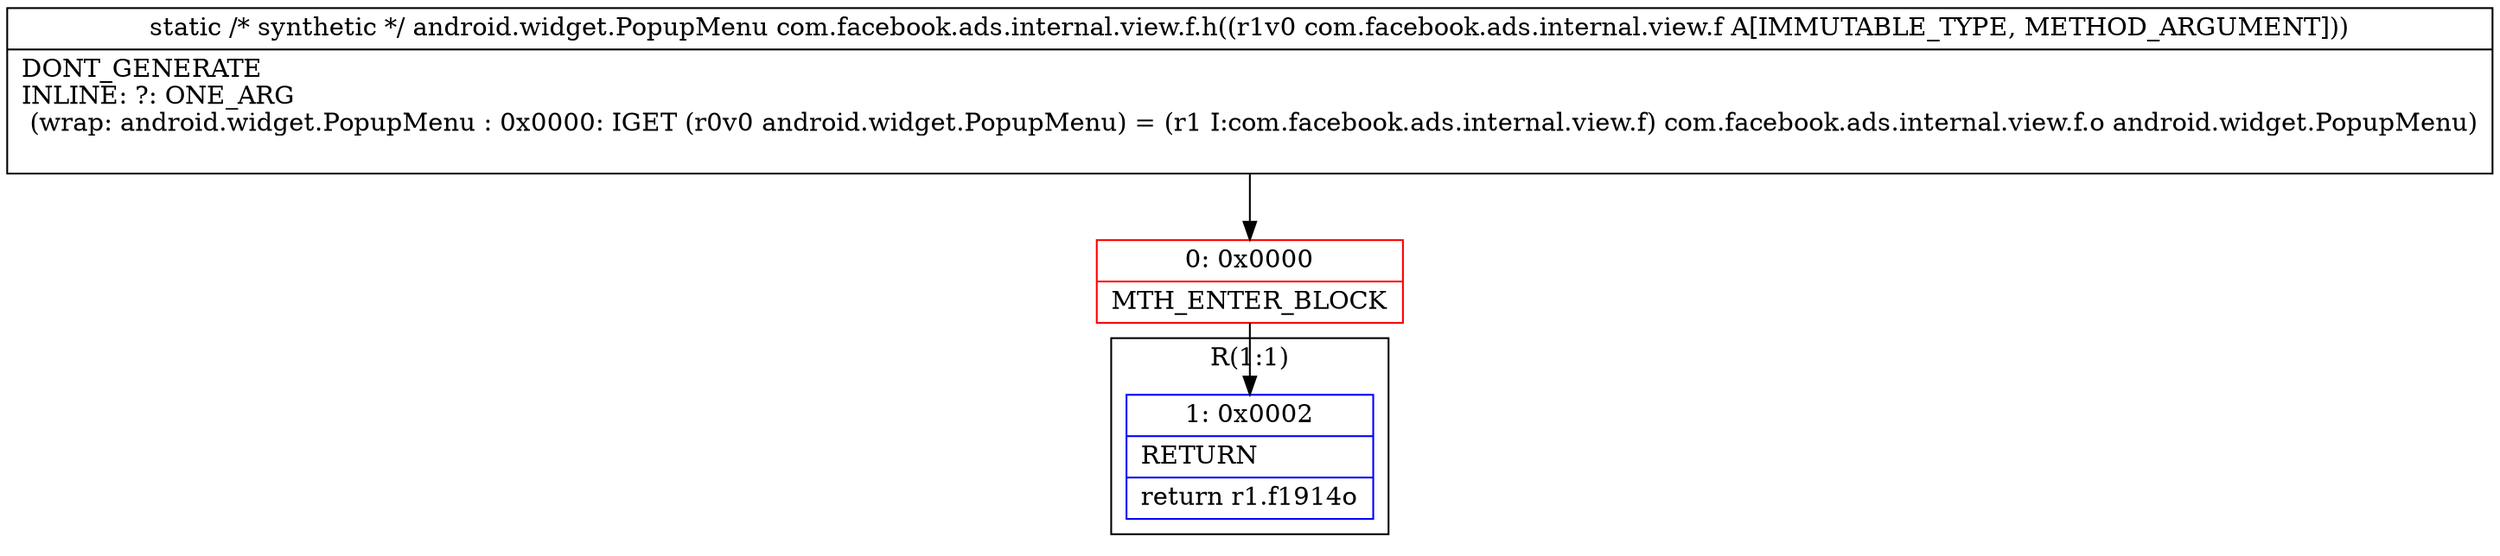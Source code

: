 digraph "CFG forcom.facebook.ads.internal.view.f.h(Lcom\/facebook\/ads\/internal\/view\/f;)Landroid\/widget\/PopupMenu;" {
subgraph cluster_Region_330351979 {
label = "R(1:1)";
node [shape=record,color=blue];
Node_1 [shape=record,label="{1\:\ 0x0002|RETURN\l|return r1.f1914o\l}"];
}
Node_0 [shape=record,color=red,label="{0\:\ 0x0000|MTH_ENTER_BLOCK\l}"];
MethodNode[shape=record,label="{static \/* synthetic *\/ android.widget.PopupMenu com.facebook.ads.internal.view.f.h((r1v0 com.facebook.ads.internal.view.f A[IMMUTABLE_TYPE, METHOD_ARGUMENT]))  | DONT_GENERATE\lINLINE: ?: ONE_ARG  \l  (wrap: android.widget.PopupMenu : 0x0000: IGET  (r0v0 android.widget.PopupMenu) = (r1 I:com.facebook.ads.internal.view.f) com.facebook.ads.internal.view.f.o android.widget.PopupMenu)\l\l}"];
MethodNode -> Node_0;
Node_0 -> Node_1;
}

